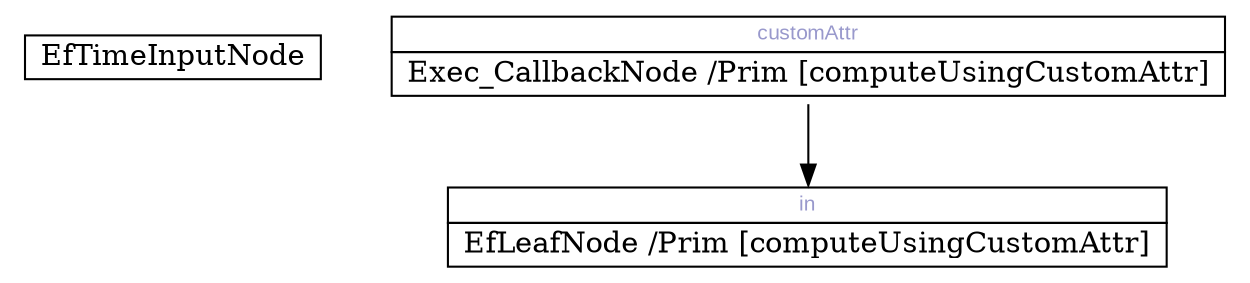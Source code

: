 digraph network {
	rankdir=TB;
	page="8.5, 11";

	node [shape=plaintext];
		"0x7fa2548f77b0" [label=<
		<TABLE BORDER="0" CELLBORDER="1" CELLSPACING="0">
			<TR><TD COLSPAN="1"> EfTimeInputNode </TD></TR>
		</TABLE>>];
	node [shape=plaintext];
		"0x7fa2429d6a10" [label=<
		<TABLE BORDER="0" CELLBORDER="1" CELLSPACING="0">
			<TR><TD PORT="0x7fa24c741430" COLSPAN="1"><FONT POINT-SIZE="10" FACE="Arial" COLOR="#9999cc">customAttr</FONT></TD></TR>
			<TR><TD COLSPAN="1"> Exec_CallbackNode /Prim [computeUsingCustomAttr] </TD></TR>
		</TABLE>>];
	node [shape=plaintext];
		"0x7fa2548f80c0" [label=<
		<TABLE BORDER="0" CELLBORDER="1" CELLSPACING="0">
			<TR><TD PORT="0x7fa24c741490" COLSPAN="1"><FONT POINT-SIZE="10" FACE="Arial" COLOR="#9999cc">in</FONT></TD></TR>
			<TR><TD COLSPAN="1"> EfLeafNode /Prim [computeUsingCustomAttr] </TD></TR>
		</TABLE>>];
		"0x7fa2429d6a10" -> "0x7fa2548f80c0":"0x7fa24c741490":n;
}
